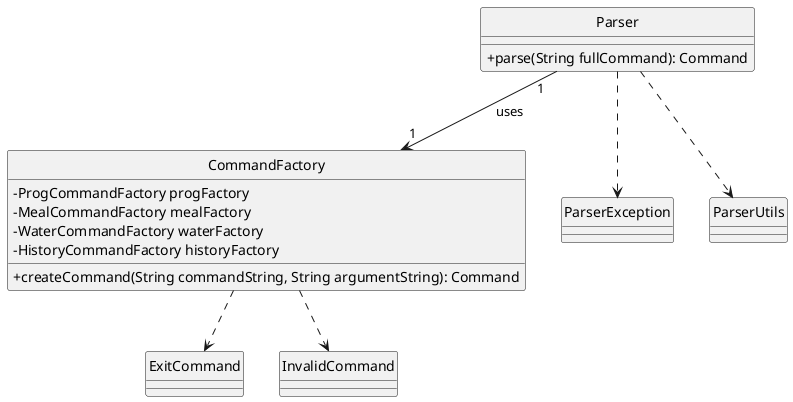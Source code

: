 @startuml
skinparam classAttributeIconSize 0
hide circle

class CommandFactory {
  - ProgCommandFactory progFactory
  - MealCommandFactory mealFactory
  - WaterCommandFactory waterFactory
  - HistoryCommandFactory historyFactory

  + createCommand(String commandString, String argumentString): Command
}

class Parser {
  + parse(String fullCommand): Command
}

Parser "1" --> "1" CommandFactory : uses
Parser ..> ParserException
Parser ..> ParserUtils

CommandFactory ..> ExitCommand
CommandFactory ..> InvalidCommand

@enduml
